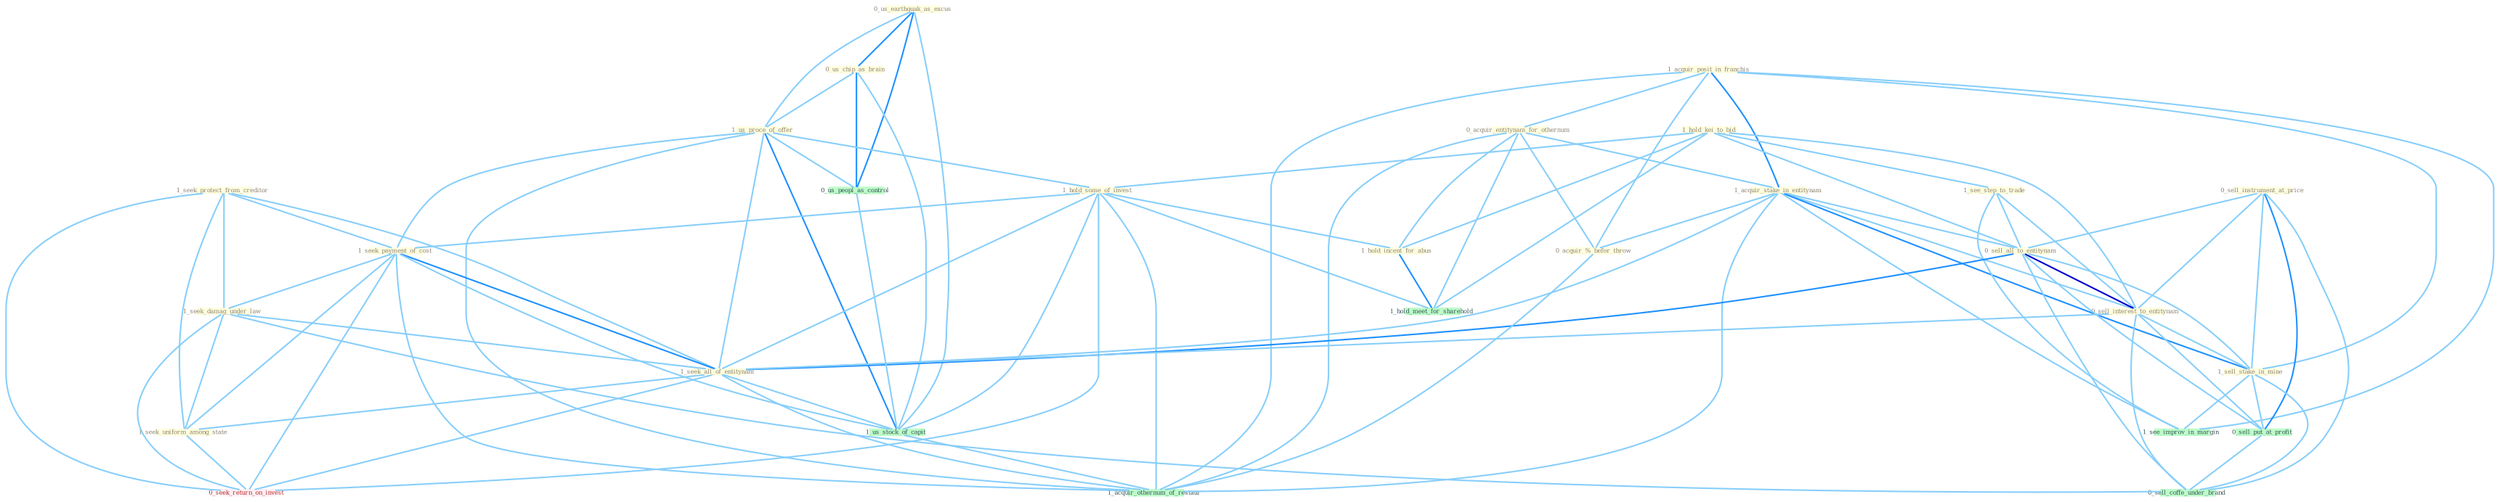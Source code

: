 Graph G{ 
    node
    [shape=polygon,style=filled,width=.5,height=.06,color="#BDFCC9",fixedsize=true,fontsize=4,
    fontcolor="#2f4f4f"];
    {node
    [color="#ffffe0", fontcolor="#8b7d6b"] "0_us_earthquak_as_excus " "1_acquir_posit_in_franchis " "0_us_chip_as_brain " "1_hold_kei_to_bid " "1_us_proce_of_offer " "1_hold_some_of_invest " "0_sell_instrument_at_price " "0_acquir_entitynam_for_othernum " "1_acquir_stake_in_entitynam " "1_hold_incent_for_abus " "1_see_step_to_trade " "1_seek_protect_from_creditor " "1_seek_payment_of_cost " "0_sell_all_to_entitynam " "1_seek_damag_under_law " "0_sell_interest_to_entitynam " "1_seek_all_of_entitynam " "1_sell_stake_in_mine " "1_seek_uniform_among_state " "0_acquir_%_befor_throw "}
{node [color="#fff0f5", fontcolor="#b22222"] "0_seek_return_on_invest "}
edge [color="#B0E2FF"];

	"0_us_earthquak_as_excus " -- "0_us_chip_as_brain " [w="2", color="#1e90ff" , len=0.8];
	"0_us_earthquak_as_excus " -- "1_us_proce_of_offer " [w="1", color="#87cefa" ];
	"0_us_earthquak_as_excus " -- "0_us_peopl_as_control " [w="2", color="#1e90ff" , len=0.8];
	"0_us_earthquak_as_excus " -- "1_us_stock_of_capit " [w="1", color="#87cefa" ];
	"1_acquir_posit_in_franchis " -- "0_acquir_entitynam_for_othernum " [w="1", color="#87cefa" ];
	"1_acquir_posit_in_franchis " -- "1_acquir_stake_in_entitynam " [w="2", color="#1e90ff" , len=0.8];
	"1_acquir_posit_in_franchis " -- "1_sell_stake_in_mine " [w="1", color="#87cefa" ];
	"1_acquir_posit_in_franchis " -- "0_acquir_%_befor_throw " [w="1", color="#87cefa" ];
	"1_acquir_posit_in_franchis " -- "1_see_improv_in_margin " [w="1", color="#87cefa" ];
	"1_acquir_posit_in_franchis " -- "1_acquir_othernum_of_restaur " [w="1", color="#87cefa" ];
	"0_us_chip_as_brain " -- "1_us_proce_of_offer " [w="1", color="#87cefa" ];
	"0_us_chip_as_brain " -- "0_us_peopl_as_control " [w="2", color="#1e90ff" , len=0.8];
	"0_us_chip_as_brain " -- "1_us_stock_of_capit " [w="1", color="#87cefa" ];
	"1_hold_kei_to_bid " -- "1_hold_some_of_invest " [w="1", color="#87cefa" ];
	"1_hold_kei_to_bid " -- "1_hold_incent_for_abus " [w="1", color="#87cefa" ];
	"1_hold_kei_to_bid " -- "1_see_step_to_trade " [w="1", color="#87cefa" ];
	"1_hold_kei_to_bid " -- "0_sell_all_to_entitynam " [w="1", color="#87cefa" ];
	"1_hold_kei_to_bid " -- "0_sell_interest_to_entitynam " [w="1", color="#87cefa" ];
	"1_hold_kei_to_bid " -- "1_hold_meet_for_sharehold " [w="1", color="#87cefa" ];
	"1_us_proce_of_offer " -- "1_hold_some_of_invest " [w="1", color="#87cefa" ];
	"1_us_proce_of_offer " -- "1_seek_payment_of_cost " [w="1", color="#87cefa" ];
	"1_us_proce_of_offer " -- "1_seek_all_of_entitynam " [w="1", color="#87cefa" ];
	"1_us_proce_of_offer " -- "0_us_peopl_as_control " [w="1", color="#87cefa" ];
	"1_us_proce_of_offer " -- "1_us_stock_of_capit " [w="2", color="#1e90ff" , len=0.8];
	"1_us_proce_of_offer " -- "1_acquir_othernum_of_restaur " [w="1", color="#87cefa" ];
	"1_hold_some_of_invest " -- "1_hold_incent_for_abus " [w="1", color="#87cefa" ];
	"1_hold_some_of_invest " -- "1_seek_payment_of_cost " [w="1", color="#87cefa" ];
	"1_hold_some_of_invest " -- "1_seek_all_of_entitynam " [w="1", color="#87cefa" ];
	"1_hold_some_of_invest " -- "0_seek_return_on_invest " [w="1", color="#87cefa" ];
	"1_hold_some_of_invest " -- "1_us_stock_of_capit " [w="1", color="#87cefa" ];
	"1_hold_some_of_invest " -- "1_hold_meet_for_sharehold " [w="1", color="#87cefa" ];
	"1_hold_some_of_invest " -- "1_acquir_othernum_of_restaur " [w="1", color="#87cefa" ];
	"0_sell_instrument_at_price " -- "0_sell_all_to_entitynam " [w="1", color="#87cefa" ];
	"0_sell_instrument_at_price " -- "0_sell_interest_to_entitynam " [w="1", color="#87cefa" ];
	"0_sell_instrument_at_price " -- "1_sell_stake_in_mine " [w="1", color="#87cefa" ];
	"0_sell_instrument_at_price " -- "0_sell_put_at_profit " [w="2", color="#1e90ff" , len=0.8];
	"0_sell_instrument_at_price " -- "0_sell_coffe_under_brand " [w="1", color="#87cefa" ];
	"0_acquir_entitynam_for_othernum " -- "1_acquir_stake_in_entitynam " [w="1", color="#87cefa" ];
	"0_acquir_entitynam_for_othernum " -- "1_hold_incent_for_abus " [w="1", color="#87cefa" ];
	"0_acquir_entitynam_for_othernum " -- "0_acquir_%_befor_throw " [w="1", color="#87cefa" ];
	"0_acquir_entitynam_for_othernum " -- "1_hold_meet_for_sharehold " [w="1", color="#87cefa" ];
	"0_acquir_entitynam_for_othernum " -- "1_acquir_othernum_of_restaur " [w="1", color="#87cefa" ];
	"1_acquir_stake_in_entitynam " -- "0_sell_all_to_entitynam " [w="1", color="#87cefa" ];
	"1_acquir_stake_in_entitynam " -- "0_sell_interest_to_entitynam " [w="1", color="#87cefa" ];
	"1_acquir_stake_in_entitynam " -- "1_seek_all_of_entitynam " [w="1", color="#87cefa" ];
	"1_acquir_stake_in_entitynam " -- "1_sell_stake_in_mine " [w="2", color="#1e90ff" , len=0.8];
	"1_acquir_stake_in_entitynam " -- "0_acquir_%_befor_throw " [w="1", color="#87cefa" ];
	"1_acquir_stake_in_entitynam " -- "1_see_improv_in_margin " [w="1", color="#87cefa" ];
	"1_acquir_stake_in_entitynam " -- "1_acquir_othernum_of_restaur " [w="1", color="#87cefa" ];
	"1_hold_incent_for_abus " -- "1_hold_meet_for_sharehold " [w="2", color="#1e90ff" , len=0.8];
	"1_see_step_to_trade " -- "0_sell_all_to_entitynam " [w="1", color="#87cefa" ];
	"1_see_step_to_trade " -- "0_sell_interest_to_entitynam " [w="1", color="#87cefa" ];
	"1_see_step_to_trade " -- "1_see_improv_in_margin " [w="1", color="#87cefa" ];
	"1_seek_protect_from_creditor " -- "1_seek_payment_of_cost " [w="1", color="#87cefa" ];
	"1_seek_protect_from_creditor " -- "1_seek_damag_under_law " [w="1", color="#87cefa" ];
	"1_seek_protect_from_creditor " -- "1_seek_all_of_entitynam " [w="1", color="#87cefa" ];
	"1_seek_protect_from_creditor " -- "1_seek_uniform_among_state " [w="1", color="#87cefa" ];
	"1_seek_protect_from_creditor " -- "0_seek_return_on_invest " [w="1", color="#87cefa" ];
	"1_seek_payment_of_cost " -- "1_seek_damag_under_law " [w="1", color="#87cefa" ];
	"1_seek_payment_of_cost " -- "1_seek_all_of_entitynam " [w="2", color="#1e90ff" , len=0.8];
	"1_seek_payment_of_cost " -- "1_seek_uniform_among_state " [w="1", color="#87cefa" ];
	"1_seek_payment_of_cost " -- "0_seek_return_on_invest " [w="1", color="#87cefa" ];
	"1_seek_payment_of_cost " -- "1_us_stock_of_capit " [w="1", color="#87cefa" ];
	"1_seek_payment_of_cost " -- "1_acquir_othernum_of_restaur " [w="1", color="#87cefa" ];
	"0_sell_all_to_entitynam " -- "0_sell_interest_to_entitynam " [w="3", color="#0000cd" , len=0.6];
	"0_sell_all_to_entitynam " -- "1_seek_all_of_entitynam " [w="2", color="#1e90ff" , len=0.8];
	"0_sell_all_to_entitynam " -- "1_sell_stake_in_mine " [w="1", color="#87cefa" ];
	"0_sell_all_to_entitynam " -- "0_sell_put_at_profit " [w="1", color="#87cefa" ];
	"0_sell_all_to_entitynam " -- "0_sell_coffe_under_brand " [w="1", color="#87cefa" ];
	"1_seek_damag_under_law " -- "1_seek_all_of_entitynam " [w="1", color="#87cefa" ];
	"1_seek_damag_under_law " -- "1_seek_uniform_among_state " [w="1", color="#87cefa" ];
	"1_seek_damag_under_law " -- "0_seek_return_on_invest " [w="1", color="#87cefa" ];
	"1_seek_damag_under_law " -- "0_sell_coffe_under_brand " [w="1", color="#87cefa" ];
	"0_sell_interest_to_entitynam " -- "1_seek_all_of_entitynam " [w="1", color="#87cefa" ];
	"0_sell_interest_to_entitynam " -- "1_sell_stake_in_mine " [w="1", color="#87cefa" ];
	"0_sell_interest_to_entitynam " -- "0_sell_put_at_profit " [w="1", color="#87cefa" ];
	"0_sell_interest_to_entitynam " -- "0_sell_coffe_under_brand " [w="1", color="#87cefa" ];
	"1_seek_all_of_entitynam " -- "1_seek_uniform_among_state " [w="1", color="#87cefa" ];
	"1_seek_all_of_entitynam " -- "0_seek_return_on_invest " [w="1", color="#87cefa" ];
	"1_seek_all_of_entitynam " -- "1_us_stock_of_capit " [w="1", color="#87cefa" ];
	"1_seek_all_of_entitynam " -- "1_acquir_othernum_of_restaur " [w="1", color="#87cefa" ];
	"1_sell_stake_in_mine " -- "0_sell_put_at_profit " [w="1", color="#87cefa" ];
	"1_sell_stake_in_mine " -- "1_see_improv_in_margin " [w="1", color="#87cefa" ];
	"1_sell_stake_in_mine " -- "0_sell_coffe_under_brand " [w="1", color="#87cefa" ];
	"1_seek_uniform_among_state " -- "0_seek_return_on_invest " [w="1", color="#87cefa" ];
	"0_acquir_%_befor_throw " -- "1_acquir_othernum_of_restaur " [w="1", color="#87cefa" ];
	"0_us_peopl_as_control " -- "1_us_stock_of_capit " [w="1", color="#87cefa" ];
	"0_sell_put_at_profit " -- "0_sell_coffe_under_brand " [w="1", color="#87cefa" ];
	"1_us_stock_of_capit " -- "1_acquir_othernum_of_restaur " [w="1", color="#87cefa" ];
}